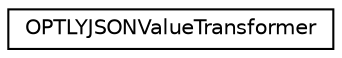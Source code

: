 digraph "Graphical Class Hierarchy"
{
  edge [fontname="Helvetica",fontsize="10",labelfontname="Helvetica",labelfontsize="10"];
  node [fontname="Helvetica",fontsize="10",shape=record];
  rankdir="LR";
  Node0 [label="OPTLYJSONValueTransformer",height=0.2,width=0.4,color="black", fillcolor="white", style="filled",URL="$interface_o_p_t_l_y_j_s_o_n_value_transformer.html"];
}

